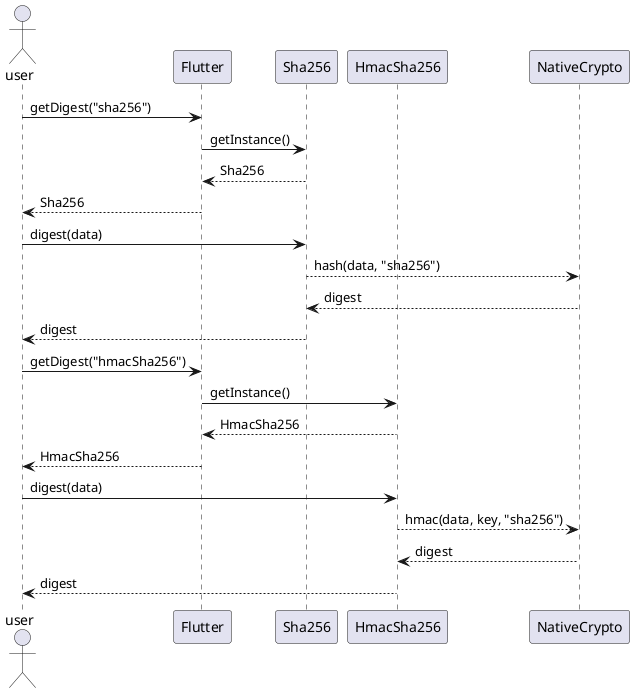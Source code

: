 @startuml digest_dss

actor user
participant Flutter as flt
participant Sha256 as sha
participant HmacSha256 as hmac
participant NativeCrypto as nc

user -> flt : getDigest("sha256")
flt -> sha : getInstance()
sha --> flt : Sha256
flt --> user : Sha256

user -> sha : digest(data)
sha --> nc : hash(data, "sha256")
nc --> sha : digest
sha --> user : digest

user -> flt : getDigest("hmacSha256")
flt -> hmac : getInstance()
hmac --> flt : HmacSha256
flt --> user : HmacSha256

user -> hmac : digest(data)
hmac --> nc : hmac(data, key, "sha256")
nc --> hmac : digest
hmac --> user : digest

@enduml